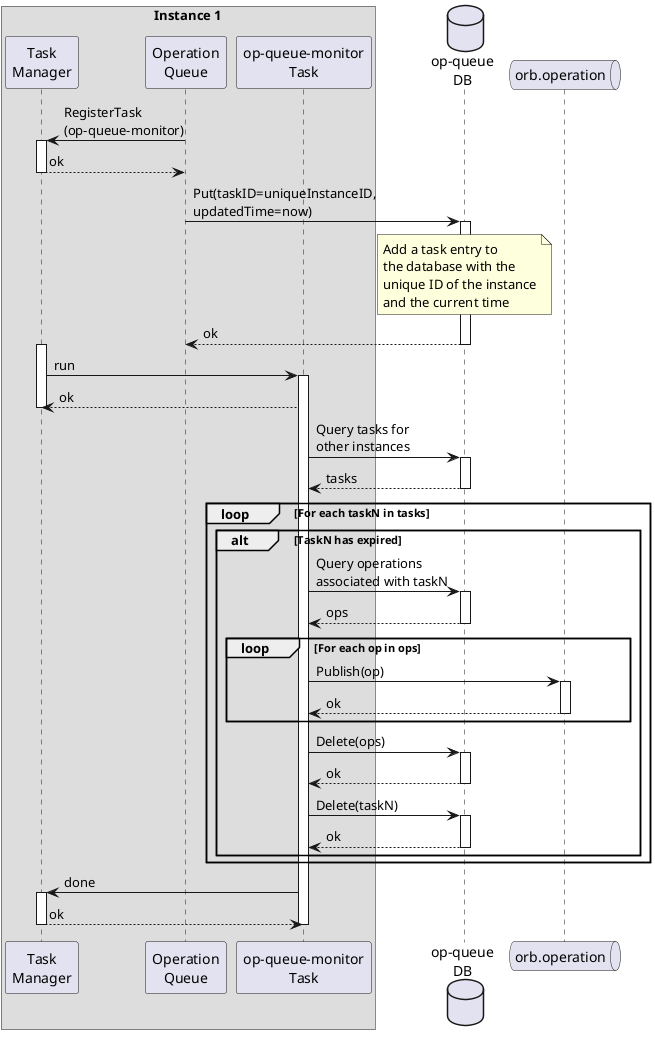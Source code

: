 @startuml
'https://plantuml.com/sequence-diagram

box Instance 1
participant "Task\nManager" as taskMgr1
participant "Operation\nQueue" as handler1
participant "op-queue-monitor\nTask" as task1
end box

database "op-queue\nDB" as opQueueDB

queue "orb.operation" as opQueue

handler1 -> taskMgr1: RegisterTask\n(op-queue-monitor)

activate taskMgr1
taskMgr1 --> handler1: ok
deactivate taskMgr1

handler1 -> opQueueDB: Put(taskID=uniqueInstanceID,\nupdatedTime=now)
activate opQueueDB

  note over opQueueDB
    Add a task entry to
    the database with the
    unique ID of the instance
    and the current time
  end note

  opQueueDB --> handler1: ok
deactivate opQueueDB

activate taskMgr1
taskMgr1 -> task1: run
activate task1
task1 --> taskMgr1: ok
deactivate taskMgr1

task1 -> opQueueDB: Query tasks for\nother instances
activate opQueueDB
task1 <-- opQueueDB: tasks
deactivate opQueueDB

loop For each taskN in tasks
  alt TaskN has expired
    task1 -> opQueueDB: Query operations\nassociated with taskN
    activate opQueueDB
      opQueueDB --> task1: ops
    deactivate opQueueDB

    loop For each op in ops
      task1 -> opQueue: Publish(op)
      activate opQueue
      opQueue --> task1: ok
      deactivate opQueue
    end loop

    task1 -> opQueueDB: Delete(ops)
    activate opQueueDB
    opQueueDB --> task1: ok
    deactivate opQueueDB

    task1 -> opQueueDB: Delete(taskN)
    activate opQueueDB
    opQueueDB --> task1: ok
    deactivate opQueueDB
  end alt
end loop

task1 -> taskMgr1: done
activate taskMgr1
taskMgr1 --> task1: ok
deactivate taskMgr1

deactivate task1

@enduml
